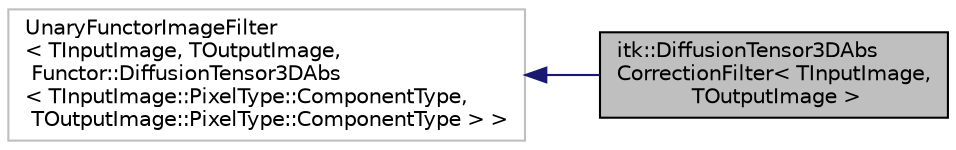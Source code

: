 digraph "itk::DiffusionTensor3DAbsCorrectionFilter&lt; TInputImage, TOutputImage &gt;"
{
  bgcolor="transparent";
  edge [fontname="Helvetica",fontsize="10",labelfontname="Helvetica",labelfontsize="10"];
  node [fontname="Helvetica",fontsize="10",shape=record];
  rankdir="LR";
  Node0 [label="itk::DiffusionTensor3DAbs\lCorrectionFilter\< TInputImage,\l TOutputImage \>",height=0.2,width=0.4,color="black", fillcolor="grey75", style="filled", fontcolor="black"];
  Node1 -> Node0 [dir="back",color="midnightblue",fontsize="10",style="solid",fontname="Helvetica"];
  Node1 [label="UnaryFunctorImageFilter\l\< TInputImage, TOutputImage,\l Functor::DiffusionTensor3DAbs\l\< TInputImage::PixelType::ComponentType,\l TOutputImage::PixelType::ComponentType \> \>",height=0.2,width=0.4,color="grey75"];
}
